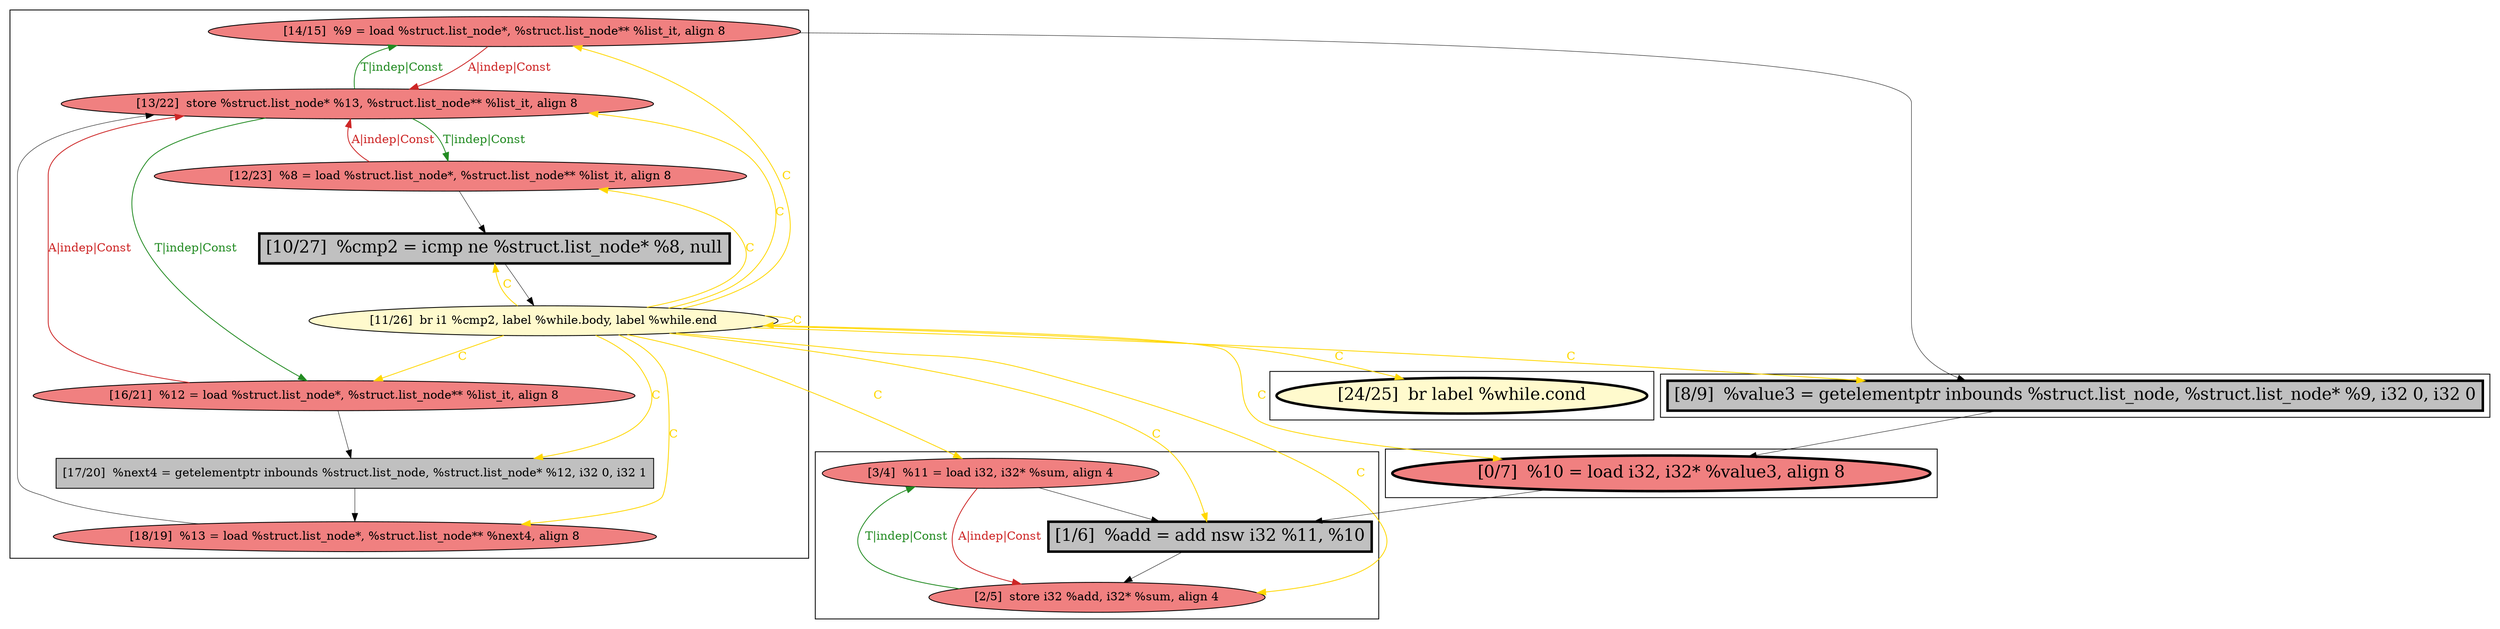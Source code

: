 
digraph G {



node940->node939 [style=solid,color=firebrick3,label="A|indep|Const",penwidth=1.0,fontcolor=firebrick3 ]
node943->node949 [style=solid,color=firebrick3,label="A|indep|Const",penwidth=1.0,fontcolor=firebrick3 ]
node949->node950 [style=solid,color=forestgreen,label="T|indep|Const",penwidth=1.0,fontcolor=forestgreen ]
node946->node949 [style=solid,color=firebrick3,label="A|indep|Const",penwidth=1.0,fontcolor=firebrick3 ]
node949->node943 [style=solid,color=forestgreen,label="T|indep|Const",penwidth=1.0,fontcolor=forestgreen ]
node940->node938 [style=solid,color=black,label="",penwidth=0.5,fontcolor=black ]
node938->node939 [style=solid,color=black,label="",penwidth=0.5,fontcolor=black ]
node948->node945 [style=solid,color=black,label="",penwidth=0.5,fontcolor=black ]
node950->node949 [style=solid,color=firebrick3,label="A|indep|Const",penwidth=1.0,fontcolor=firebrick3 ]
node950->node947 [style=solid,color=black,label="",penwidth=0.5,fontcolor=black ]
node941->node938 [style=solid,color=black,label="",penwidth=0.5,fontcolor=black ]
node945->node948 [style=solid,color=gold,label="C",penwidth=1.0,fontcolor=gold ]
node945->node951 [style=solid,color=gold,label="C",penwidth=1.0,fontcolor=gold ]
node945->node938 [style=solid,color=gold,label="C",penwidth=1.0,fontcolor=gold ]
node945->node947 [style=solid,color=gold,label="C",penwidth=1.0,fontcolor=gold ]
node945->node940 [style=solid,color=gold,label="C",penwidth=1.0,fontcolor=gold ]
node945->node950 [style=solid,color=gold,label="C",penwidth=1.0,fontcolor=gold ]
node945->node942 [style=solid,color=gold,label="C",penwidth=1.0,fontcolor=gold ]
node943->node942 [style=solid,color=black,label="",penwidth=0.5,fontcolor=black ]
node945->node949 [style=solid,color=gold,label="C",penwidth=1.0,fontcolor=gold ]
node945->node943 [style=solid,color=gold,label="C",penwidth=1.0,fontcolor=gold ]
node945->node939 [style=solid,color=gold,label="C",penwidth=1.0,fontcolor=gold ]
node939->node940 [style=solid,color=forestgreen,label="T|indep|Const",penwidth=1.0,fontcolor=forestgreen ]
node945->node944 [style=solid,color=gold,label="C",penwidth=1.0,fontcolor=gold ]
node949->node946 [style=solid,color=forestgreen,label="T|indep|Const",penwidth=1.0,fontcolor=forestgreen ]
node946->node948 [style=solid,color=black,label="",penwidth=0.5,fontcolor=black ]
node945->node941 [style=solid,color=gold,label="C",penwidth=1.0,fontcolor=gold ]
node945->node945 [style=solid,color=gold,label="C",penwidth=1.0,fontcolor=gold ]
node945->node946 [style=solid,color=gold,label="C",penwidth=1.0,fontcolor=gold ]
node944->node949 [style=solid,color=black,label="",penwidth=0.5,fontcolor=black ]
node942->node941 [style=solid,color=black,label="",penwidth=0.5,fontcolor=black ]
node947->node944 [style=solid,color=black,label="",penwidth=0.5,fontcolor=black ]


subgraph cluster4 {


node951 [penwidth=3.0,fontsize=20,fillcolor=lemonchiffon,label="[24/25]  br label %while.cond",shape=ellipse,style=filled ]



}

subgraph cluster3 {


node950 [fillcolor=lightcoral,label="[16/21]  %12 = load %struct.list_node*, %struct.list_node** %list_it, align 8",shape=ellipse,style=filled ]
node949 [fillcolor=lightcoral,label="[13/22]  store %struct.list_node* %13, %struct.list_node** %list_it, align 8",shape=ellipse,style=filled ]
node944 [fillcolor=lightcoral,label="[18/19]  %13 = load %struct.list_node*, %struct.list_node** %next4, align 8",shape=ellipse,style=filled ]
node946 [fillcolor=lightcoral,label="[12/23]  %8 = load %struct.list_node*, %struct.list_node** %list_it, align 8",shape=ellipse,style=filled ]
node943 [fillcolor=lightcoral,label="[14/15]  %9 = load %struct.list_node*, %struct.list_node** %list_it, align 8",shape=ellipse,style=filled ]
node948 [penwidth=3.0,fontsize=20,fillcolor=grey,label="[10/27]  %cmp2 = icmp ne %struct.list_node* %8, null",shape=rectangle,style=filled ]
node945 [fillcolor=lemonchiffon,label="[11/26]  br i1 %cmp2, label %while.body, label %while.end",shape=ellipse,style=filled ]
node947 [fillcolor=grey,label="[17/20]  %next4 = getelementptr inbounds %struct.list_node, %struct.list_node* %12, i32 0, i32 1",shape=rectangle,style=filled ]



}

subgraph cluster2 {


node942 [penwidth=3.0,fontsize=20,fillcolor=grey,label="[8/9]  %value3 = getelementptr inbounds %struct.list_node, %struct.list_node* %9, i32 0, i32 0",shape=rectangle,style=filled ]



}

subgraph cluster0 {


node938 [penwidth=3.0,fontsize=20,fillcolor=grey,label="[1/6]  %add = add nsw i32 %11, %10",shape=rectangle,style=filled ]
node940 [fillcolor=lightcoral,label="[3/4]  %11 = load i32, i32* %sum, align 4",shape=ellipse,style=filled ]
node939 [fillcolor=lightcoral,label="[2/5]  store i32 %add, i32* %sum, align 4",shape=ellipse,style=filled ]



}

subgraph cluster1 {


node941 [penwidth=3.0,fontsize=20,fillcolor=lightcoral,label="[0/7]  %10 = load i32, i32* %value3, align 8",shape=ellipse,style=filled ]



}

}
